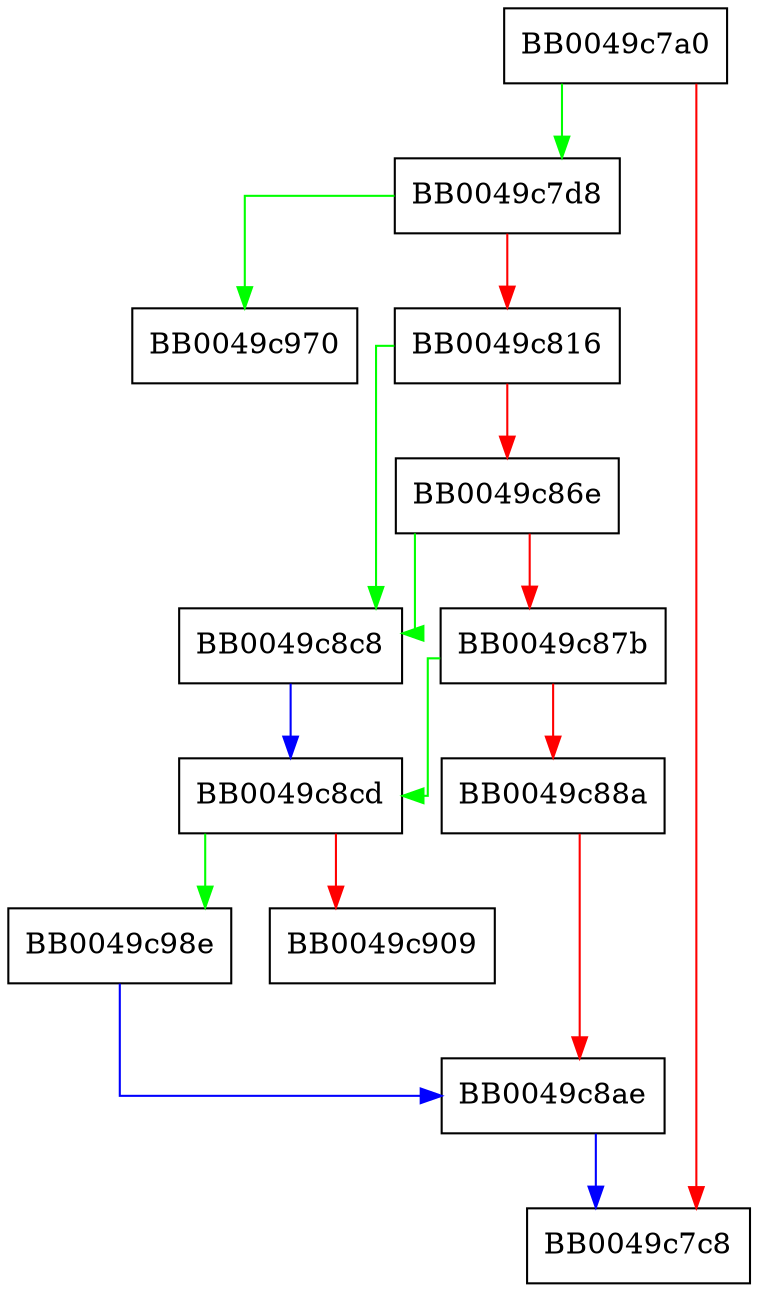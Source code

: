 digraph tls1_setup_key_block {
  node [shape="box"];
  graph [splines=ortho];
  BB0049c7a0 -> BB0049c7d8 [color="green"];
  BB0049c7a0 -> BB0049c7c8 [color="red"];
  BB0049c7d8 -> BB0049c970 [color="green"];
  BB0049c7d8 -> BB0049c816 [color="red"];
  BB0049c816 -> BB0049c8c8 [color="green"];
  BB0049c816 -> BB0049c86e [color="red"];
  BB0049c86e -> BB0049c8c8 [color="green"];
  BB0049c86e -> BB0049c87b [color="red"];
  BB0049c87b -> BB0049c8cd [color="green"];
  BB0049c87b -> BB0049c88a [color="red"];
  BB0049c88a -> BB0049c8ae [color="red"];
  BB0049c8ae -> BB0049c7c8 [color="blue"];
  BB0049c8c8 -> BB0049c8cd [color="blue"];
  BB0049c8cd -> BB0049c98e [color="green"];
  BB0049c8cd -> BB0049c909 [color="red"];
  BB0049c98e -> BB0049c8ae [color="blue"];
}